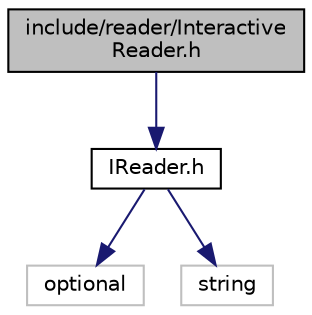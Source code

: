 digraph "include/reader/InteractiveReader.h"
{
 // LATEX_PDF_SIZE
  edge [fontname="Helvetica",fontsize="10",labelfontname="Helvetica",labelfontsize="10"];
  node [fontname="Helvetica",fontsize="10",shape=record];
  Node1 [label="include/reader/Interactive\lReader.h",height=0.2,width=0.4,color="black", fillcolor="grey75", style="filled", fontcolor="black",tooltip="Declares the InteractiveReader class for shell interactive mode, implementing IReader."];
  Node1 -> Node2 [color="midnightblue",fontsize="10",style="solid",fontname="Helvetica"];
  Node2 [label="IReader.h",height=0.2,width=0.4,color="black", fillcolor="white", style="filled",URL="$d2/d11/_i_reader_8h.html",tooltip="This file declares interface for the reader."];
  Node2 -> Node3 [color="midnightblue",fontsize="10",style="solid",fontname="Helvetica"];
  Node3 [label="optional",height=0.2,width=0.4,color="grey75", fillcolor="white", style="filled",tooltip=" "];
  Node2 -> Node4 [color="midnightblue",fontsize="10",style="solid",fontname="Helvetica"];
  Node4 [label="string",height=0.2,width=0.4,color="grey75", fillcolor="white", style="filled",tooltip=" "];
}
